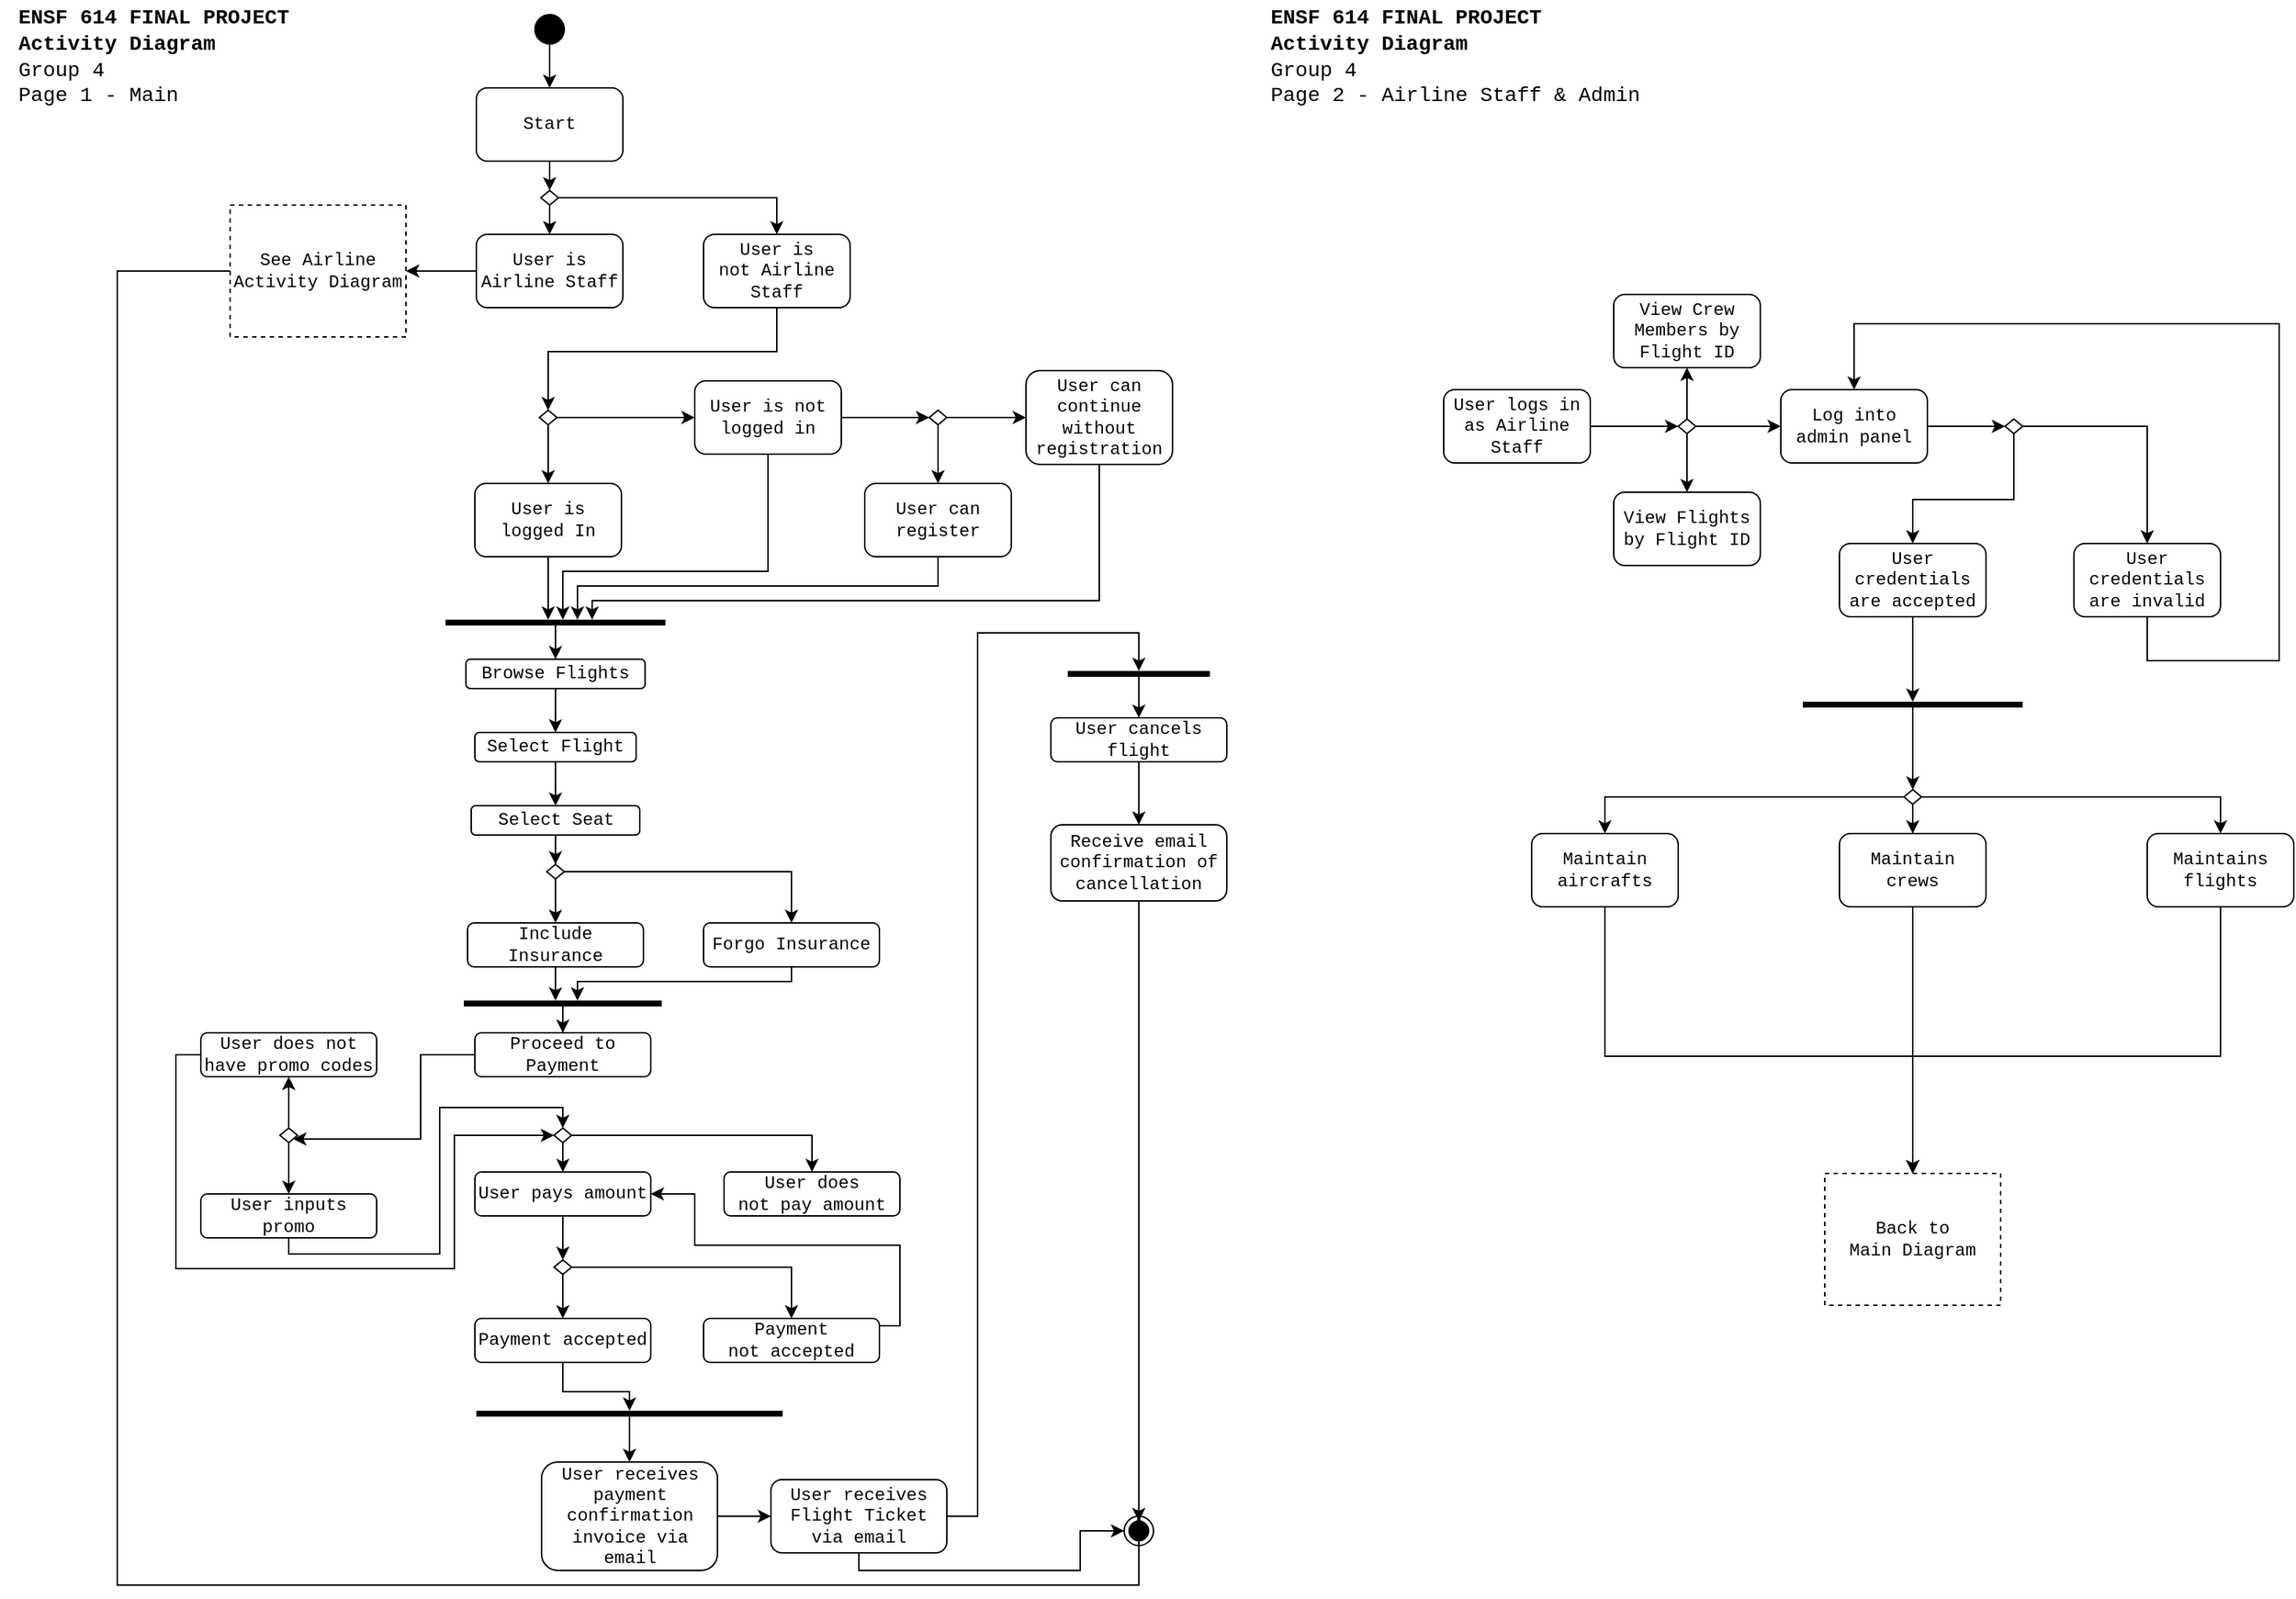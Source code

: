 <mxfile version="22.1.2" type="device">
  <diagram name="Page-1" id="B4cEmq4au4Zasy2xhs34">
    <mxGraphModel dx="1735" dy="1113" grid="1" gridSize="10" guides="1" tooltips="1" connect="1" arrows="1" fold="1" page="1" pageScale="1" pageWidth="850" pageHeight="1100" math="0" shadow="0">
      <root>
        <mxCell id="0" />
        <mxCell id="1" parent="0" />
        <mxCell id="jo4KMsgZRtrzkucDTXGd-23" style="edgeStyle=orthogonalEdgeStyle;rounded=0;orthogonalLoop=1;jettySize=auto;html=1;exitX=0.5;exitY=1;exitDx=0;exitDy=0;fontFamily=Courier New;" edge="1" parent="1" source="jo4KMsgZRtrzkucDTXGd-2" target="jo4KMsgZRtrzkucDTXGd-3">
          <mxGeometry relative="1" as="geometry" />
        </mxCell>
        <mxCell id="jo4KMsgZRtrzkucDTXGd-2" value="" style="ellipse;whiteSpace=wrap;html=1;aspect=fixed;fillColor=#000000;fontFamily=Courier New;" vertex="1" parent="1">
          <mxGeometry x="365" y="10" width="20" height="20" as="geometry" />
        </mxCell>
        <mxCell id="jo4KMsgZRtrzkucDTXGd-24" style="edgeStyle=orthogonalEdgeStyle;rounded=0;orthogonalLoop=1;jettySize=auto;html=1;entryX=0.5;entryY=0;entryDx=0;entryDy=0;fontFamily=Courier New;" edge="1" parent="1" source="jo4KMsgZRtrzkucDTXGd-3" target="jo4KMsgZRtrzkucDTXGd-21">
          <mxGeometry relative="1" as="geometry" />
        </mxCell>
        <mxCell id="jo4KMsgZRtrzkucDTXGd-3" value="Start" style="rounded=1;whiteSpace=wrap;html=1;fontFamily=Courier New;" vertex="1" parent="1">
          <mxGeometry x="325" y="60" width="100" height="50" as="geometry" />
        </mxCell>
        <mxCell id="jo4KMsgZRtrzkucDTXGd-30" style="edgeStyle=orthogonalEdgeStyle;rounded=0;orthogonalLoop=1;jettySize=auto;html=1;exitX=0.5;exitY=1;exitDx=0;exitDy=0;fontFamily=Courier New;" edge="1" parent="1" source="jo4KMsgZRtrzkucDTXGd-4" target="jo4KMsgZRtrzkucDTXGd-11">
          <mxGeometry relative="1" as="geometry" />
        </mxCell>
        <mxCell id="jo4KMsgZRtrzkucDTXGd-31" style="edgeStyle=orthogonalEdgeStyle;rounded=0;orthogonalLoop=1;jettySize=auto;html=1;exitX=1;exitY=0.5;exitDx=0;exitDy=0;fontFamily=Courier New;" edge="1" parent="1" source="jo4KMsgZRtrzkucDTXGd-4">
          <mxGeometry relative="1" as="geometry">
            <mxPoint x="474.0" y="285.0" as="targetPoint" />
          </mxGeometry>
        </mxCell>
        <mxCell id="jo4KMsgZRtrzkucDTXGd-4" value="" style="rhombus;whiteSpace=wrap;html=1;fontFamily=Courier New;" vertex="1" parent="1">
          <mxGeometry x="368" y="280" width="12" height="10" as="geometry" />
        </mxCell>
        <mxCell id="jo4KMsgZRtrzkucDTXGd-9" value="" style="group;fontFamily=Courier New;" vertex="1" connectable="0" parent="1">
          <mxGeometry x="767" y="1035" width="20" height="20" as="geometry" />
        </mxCell>
        <mxCell id="jo4KMsgZRtrzkucDTXGd-7" value="" style="ellipse;whiteSpace=wrap;html=1;aspect=fixed;fillColor=none;fontFamily=Courier New;" vertex="1" parent="jo4KMsgZRtrzkucDTXGd-9">
          <mxGeometry width="20" height="20" as="geometry" />
        </mxCell>
        <mxCell id="jo4KMsgZRtrzkucDTXGd-6" value="" style="ellipse;whiteSpace=wrap;html=1;aspect=fixed;fillColor=#000000;fontFamily=Courier New;" vertex="1" parent="jo4KMsgZRtrzkucDTXGd-9">
          <mxGeometry x="3.333" y="3.337" width="13.333" height="13.333" as="geometry" />
        </mxCell>
        <mxCell id="jo4KMsgZRtrzkucDTXGd-33" style="edgeStyle=orthogonalEdgeStyle;rounded=0;orthogonalLoop=1;jettySize=auto;html=1;fontFamily=Courier New;" edge="1" parent="1" source="jo4KMsgZRtrzkucDTXGd-10" target="jo4KMsgZRtrzkucDTXGd-17">
          <mxGeometry relative="1" as="geometry">
            <mxPoint x="444" y="400" as="targetPoint" />
            <Array as="points">
              <mxPoint x="524" y="390" />
              <mxPoint x="384" y="390" />
            </Array>
          </mxGeometry>
        </mxCell>
        <mxCell id="jo4KMsgZRtrzkucDTXGd-34" style="edgeStyle=orthogonalEdgeStyle;rounded=0;orthogonalLoop=1;jettySize=auto;html=1;entryX=0;entryY=0.5;entryDx=0;entryDy=0;fontFamily=Courier New;" edge="1" parent="1" source="jo4KMsgZRtrzkucDTXGd-10" target="jo4KMsgZRtrzkucDTXGd-13">
          <mxGeometry relative="1" as="geometry" />
        </mxCell>
        <mxCell id="jo4KMsgZRtrzkucDTXGd-10" value="User is not &lt;br&gt;logged in" style="rounded=1;whiteSpace=wrap;html=1;fontFamily=Courier New;" vertex="1" parent="1">
          <mxGeometry x="474" y="260" width="100" height="50" as="geometry" />
        </mxCell>
        <mxCell id="jo4KMsgZRtrzkucDTXGd-32" style="edgeStyle=orthogonalEdgeStyle;rounded=0;orthogonalLoop=1;jettySize=auto;html=1;fontFamily=Courier New;" edge="1" parent="1" source="jo4KMsgZRtrzkucDTXGd-11" target="jo4KMsgZRtrzkucDTXGd-17">
          <mxGeometry relative="1" as="geometry">
            <Array as="points">
              <mxPoint x="374" y="410" />
              <mxPoint x="374" y="410" />
            </Array>
          </mxGeometry>
        </mxCell>
        <mxCell id="jo4KMsgZRtrzkucDTXGd-11" value="User is &lt;br&gt;logged In" style="rounded=1;whiteSpace=wrap;html=1;fontFamily=Courier New;" vertex="1" parent="1">
          <mxGeometry x="324" y="330" width="100" height="50" as="geometry" />
        </mxCell>
        <mxCell id="jo4KMsgZRtrzkucDTXGd-37" style="edgeStyle=orthogonalEdgeStyle;rounded=0;orthogonalLoop=1;jettySize=auto;html=1;fontFamily=Courier New;" edge="1" parent="1" source="jo4KMsgZRtrzkucDTXGd-12" target="jo4KMsgZRtrzkucDTXGd-17">
          <mxGeometry relative="1" as="geometry">
            <mxPoint x="494" y="420.0" as="targetPoint" />
            <Array as="points">
              <mxPoint x="640" y="400" />
              <mxPoint x="394" y="400" />
            </Array>
          </mxGeometry>
        </mxCell>
        <mxCell id="jo4KMsgZRtrzkucDTXGd-12" value="User can &lt;br&gt;register" style="rounded=1;whiteSpace=wrap;html=1;fontFamily=Courier New;" vertex="1" parent="1">
          <mxGeometry x="590" y="330" width="100" height="50" as="geometry" />
        </mxCell>
        <mxCell id="jo4KMsgZRtrzkucDTXGd-35" style="edgeStyle=orthogonalEdgeStyle;rounded=0;orthogonalLoop=1;jettySize=auto;html=1;entryX=0;entryY=0.5;entryDx=0;entryDy=0;fontFamily=Courier New;" edge="1" parent="1" source="jo4KMsgZRtrzkucDTXGd-13" target="jo4KMsgZRtrzkucDTXGd-18">
          <mxGeometry relative="1" as="geometry" />
        </mxCell>
        <mxCell id="jo4KMsgZRtrzkucDTXGd-36" style="edgeStyle=orthogonalEdgeStyle;rounded=0;orthogonalLoop=1;jettySize=auto;html=1;exitX=0.5;exitY=1;exitDx=0;exitDy=0;entryX=0.5;entryY=0;entryDx=0;entryDy=0;fontFamily=Courier New;" edge="1" parent="1" source="jo4KMsgZRtrzkucDTXGd-13" target="jo4KMsgZRtrzkucDTXGd-12">
          <mxGeometry relative="1" as="geometry" />
        </mxCell>
        <mxCell id="jo4KMsgZRtrzkucDTXGd-13" value="" style="rhombus;whiteSpace=wrap;html=1;fontFamily=Courier New;" vertex="1" parent="1">
          <mxGeometry x="634" y="280" width="12" height="10" as="geometry" />
        </mxCell>
        <mxCell id="jo4KMsgZRtrzkucDTXGd-41" style="edgeStyle=orthogonalEdgeStyle;rounded=0;orthogonalLoop=1;jettySize=auto;html=1;entryX=0.5;entryY=0;entryDx=0;entryDy=0;fontFamily=Courier New;" edge="1" parent="1" source="jo4KMsgZRtrzkucDTXGd-17" target="jo4KMsgZRtrzkucDTXGd-42">
          <mxGeometry relative="1" as="geometry">
            <mxPoint x="374" y="470" as="targetPoint" />
          </mxGeometry>
        </mxCell>
        <mxCell id="jo4KMsgZRtrzkucDTXGd-17" value="" style="line;strokeWidth=4;html=1;perimeter=backbonePerimeter;points=[];outlineConnect=0;fontFamily=Courier New;" vertex="1" parent="1">
          <mxGeometry x="304" y="420" width="150" height="10" as="geometry" />
        </mxCell>
        <mxCell id="jo4KMsgZRtrzkucDTXGd-38" style="edgeStyle=orthogonalEdgeStyle;rounded=0;orthogonalLoop=1;jettySize=auto;html=1;fontFamily=Courier New;" edge="1" parent="1" source="jo4KMsgZRtrzkucDTXGd-18" target="jo4KMsgZRtrzkucDTXGd-17">
          <mxGeometry relative="1" as="geometry">
            <mxPoint x="474" y="430.0" as="targetPoint" />
            <Array as="points">
              <mxPoint x="750" y="410" />
              <mxPoint x="404" y="410" />
            </Array>
          </mxGeometry>
        </mxCell>
        <mxCell id="jo4KMsgZRtrzkucDTXGd-18" value="User can &lt;br&gt;continue without registration" style="rounded=1;whiteSpace=wrap;html=1;fontFamily=Courier New;" vertex="1" parent="1">
          <mxGeometry x="700" y="253" width="100" height="64" as="geometry" />
        </mxCell>
        <mxCell id="jo4KMsgZRtrzkucDTXGd-90" style="edgeStyle=orthogonalEdgeStyle;rounded=0;orthogonalLoop=1;jettySize=auto;html=1;entryX=1;entryY=0.5;entryDx=0;entryDy=0;fontFamily=Courier New;" edge="1" parent="1" source="jo4KMsgZRtrzkucDTXGd-19" target="jo4KMsgZRtrzkucDTXGd-39">
          <mxGeometry relative="1" as="geometry">
            <mxPoint x="277" y="185" as="targetPoint" />
          </mxGeometry>
        </mxCell>
        <mxCell id="jo4KMsgZRtrzkucDTXGd-19" value="User is &lt;br&gt;Airline Staff" style="rounded=1;whiteSpace=wrap;html=1;fontFamily=Courier New;" vertex="1" parent="1">
          <mxGeometry x="325" y="160" width="100" height="50" as="geometry" />
        </mxCell>
        <mxCell id="jo4KMsgZRtrzkucDTXGd-29" style="edgeStyle=orthogonalEdgeStyle;rounded=0;orthogonalLoop=1;jettySize=auto;html=1;entryX=0.5;entryY=0;entryDx=0;entryDy=0;fontFamily=Courier New;" edge="1" parent="1" source="jo4KMsgZRtrzkucDTXGd-20" target="jo4KMsgZRtrzkucDTXGd-4">
          <mxGeometry relative="1" as="geometry">
            <mxPoint x="354" y="400" as="targetPoint" />
            <Array as="points">
              <mxPoint x="530" y="240" />
              <mxPoint x="374" y="240" />
            </Array>
          </mxGeometry>
        </mxCell>
        <mxCell id="jo4KMsgZRtrzkucDTXGd-20" value="User is &lt;br&gt;not Airline Staff" style="rounded=1;whiteSpace=wrap;html=1;fontFamily=Courier New;" vertex="1" parent="1">
          <mxGeometry x="480" y="160" width="100" height="50" as="geometry" />
        </mxCell>
        <mxCell id="jo4KMsgZRtrzkucDTXGd-25" style="edgeStyle=orthogonalEdgeStyle;rounded=0;orthogonalLoop=1;jettySize=auto;html=1;exitX=0.5;exitY=1;exitDx=0;exitDy=0;entryX=0.5;entryY=0;entryDx=0;entryDy=0;fontFamily=Courier New;" edge="1" parent="1" source="jo4KMsgZRtrzkucDTXGd-21" target="jo4KMsgZRtrzkucDTXGd-19">
          <mxGeometry relative="1" as="geometry" />
        </mxCell>
        <mxCell id="jo4KMsgZRtrzkucDTXGd-26" style="edgeStyle=orthogonalEdgeStyle;rounded=0;orthogonalLoop=1;jettySize=auto;html=1;exitX=1;exitY=0.5;exitDx=0;exitDy=0;entryX=0.5;entryY=0;entryDx=0;entryDy=0;fontFamily=Courier New;" edge="1" parent="1" source="jo4KMsgZRtrzkucDTXGd-21" target="jo4KMsgZRtrzkucDTXGd-20">
          <mxGeometry relative="1" as="geometry" />
        </mxCell>
        <mxCell id="jo4KMsgZRtrzkucDTXGd-21" value="" style="rhombus;whiteSpace=wrap;html=1;fontFamily=Courier New;" vertex="1" parent="1">
          <mxGeometry x="369" y="130" width="12" height="10" as="geometry" />
        </mxCell>
        <mxCell id="jo4KMsgZRtrzkucDTXGd-150" style="edgeStyle=orthogonalEdgeStyle;rounded=0;orthogonalLoop=1;jettySize=auto;html=1;entryX=0.5;entryY=0;entryDx=0;entryDy=0;fontFamily=Courier New;" edge="1" parent="1" source="jo4KMsgZRtrzkucDTXGd-39" target="jo4KMsgZRtrzkucDTXGd-7">
          <mxGeometry relative="1" as="geometry">
            <mxPoint x="90" y="1172" as="targetPoint" />
            <Array as="points">
              <mxPoint x="80" y="185" />
              <mxPoint x="80" y="1082" />
              <mxPoint x="777" y="1082" />
            </Array>
          </mxGeometry>
        </mxCell>
        <mxCell id="jo4KMsgZRtrzkucDTXGd-39" value="See Airline Activity Diagram" style="rounded=0;whiteSpace=wrap;html=1;dashed=1;fontFamily=Courier New;" vertex="1" parent="1">
          <mxGeometry x="157" y="140" width="120" height="90" as="geometry" />
        </mxCell>
        <mxCell id="jo4KMsgZRtrzkucDTXGd-48" style="edgeStyle=orthogonalEdgeStyle;rounded=0;orthogonalLoop=1;jettySize=auto;html=1;exitX=0.5;exitY=1;exitDx=0;exitDy=0;fontFamily=Courier New;" edge="1" parent="1" source="jo4KMsgZRtrzkucDTXGd-42" target="jo4KMsgZRtrzkucDTXGd-43">
          <mxGeometry relative="1" as="geometry" />
        </mxCell>
        <mxCell id="jo4KMsgZRtrzkucDTXGd-42" value="Browse Flights" style="rounded=1;whiteSpace=wrap;html=1;fontFamily=Courier New;" vertex="1" parent="1">
          <mxGeometry x="317.88" y="450" width="122.25" height="20" as="geometry" />
        </mxCell>
        <mxCell id="jo4KMsgZRtrzkucDTXGd-49" style="edgeStyle=orthogonalEdgeStyle;rounded=0;orthogonalLoop=1;jettySize=auto;html=1;entryX=0.5;entryY=0;entryDx=0;entryDy=0;fontFamily=Courier New;" edge="1" parent="1" source="jo4KMsgZRtrzkucDTXGd-43" target="jo4KMsgZRtrzkucDTXGd-44">
          <mxGeometry relative="1" as="geometry" />
        </mxCell>
        <mxCell id="jo4KMsgZRtrzkucDTXGd-43" value="Select Flight" style="rounded=1;whiteSpace=wrap;html=1;fontFamily=Courier New;" vertex="1" parent="1">
          <mxGeometry x="324" y="500" width="110" height="20" as="geometry" />
        </mxCell>
        <mxCell id="jo4KMsgZRtrzkucDTXGd-50" style="edgeStyle=orthogonalEdgeStyle;rounded=0;orthogonalLoop=1;jettySize=auto;html=1;entryX=0.5;entryY=0;entryDx=0;entryDy=0;fontFamily=Courier New;" edge="1" parent="1" source="jo4KMsgZRtrzkucDTXGd-44" target="jo4KMsgZRtrzkucDTXGd-47">
          <mxGeometry relative="1" as="geometry" />
        </mxCell>
        <mxCell id="jo4KMsgZRtrzkucDTXGd-44" value="Select Seat" style="rounded=1;whiteSpace=wrap;html=1;fontFamily=Courier New;" vertex="1" parent="1">
          <mxGeometry x="321.5" y="550" width="115" height="20" as="geometry" />
        </mxCell>
        <mxCell id="jo4KMsgZRtrzkucDTXGd-75" style="edgeStyle=orthogonalEdgeStyle;rounded=0;orthogonalLoop=1;jettySize=auto;html=1;fontFamily=Courier New;" edge="1" parent="1" source="jo4KMsgZRtrzkucDTXGd-45" target="jo4KMsgZRtrzkucDTXGd-55">
          <mxGeometry relative="1" as="geometry">
            <Array as="points">
              <mxPoint x="374" y="680" />
              <mxPoint x="374" y="680" />
            </Array>
          </mxGeometry>
        </mxCell>
        <mxCell id="jo4KMsgZRtrzkucDTXGd-45" value="Include Insurance" style="rounded=1;whiteSpace=wrap;html=1;fontFamily=Courier New;" vertex="1" parent="1">
          <mxGeometry x="319" y="630" width="120" height="30" as="geometry" />
        </mxCell>
        <mxCell id="jo4KMsgZRtrzkucDTXGd-76" style="edgeStyle=orthogonalEdgeStyle;rounded=0;orthogonalLoop=1;jettySize=auto;html=1;fontFamily=Courier New;" edge="1" parent="1" source="jo4KMsgZRtrzkucDTXGd-46" target="jo4KMsgZRtrzkucDTXGd-55">
          <mxGeometry relative="1" as="geometry">
            <Array as="points">
              <mxPoint x="540" y="670" />
              <mxPoint x="394" y="670" />
            </Array>
          </mxGeometry>
        </mxCell>
        <mxCell id="jo4KMsgZRtrzkucDTXGd-46" value="Forgo Insurance" style="rounded=1;whiteSpace=wrap;html=1;fontFamily=Courier New;" vertex="1" parent="1">
          <mxGeometry x="480" y="630" width="120" height="30" as="geometry" />
        </mxCell>
        <mxCell id="jo4KMsgZRtrzkucDTXGd-51" style="edgeStyle=orthogonalEdgeStyle;rounded=0;orthogonalLoop=1;jettySize=auto;html=1;entryX=0.5;entryY=0;entryDx=0;entryDy=0;fontFamily=Courier New;" edge="1" parent="1" source="jo4KMsgZRtrzkucDTXGd-47" target="jo4KMsgZRtrzkucDTXGd-45">
          <mxGeometry relative="1" as="geometry" />
        </mxCell>
        <mxCell id="jo4KMsgZRtrzkucDTXGd-52" style="edgeStyle=orthogonalEdgeStyle;rounded=0;orthogonalLoop=1;jettySize=auto;html=1;entryX=0.5;entryY=0;entryDx=0;entryDy=0;fontFamily=Courier New;" edge="1" parent="1" source="jo4KMsgZRtrzkucDTXGd-47" target="jo4KMsgZRtrzkucDTXGd-46">
          <mxGeometry relative="1" as="geometry" />
        </mxCell>
        <mxCell id="jo4KMsgZRtrzkucDTXGd-47" value="" style="rhombus;whiteSpace=wrap;html=1;fontFamily=Courier New;" vertex="1" parent="1">
          <mxGeometry x="373" y="590" width="12" height="10" as="geometry" />
        </mxCell>
        <mxCell id="jo4KMsgZRtrzkucDTXGd-78" style="edgeStyle=orthogonalEdgeStyle;rounded=0;orthogonalLoop=1;jettySize=auto;html=1;entryX=0.5;entryY=0;entryDx=0;entryDy=0;fontFamily=Courier New;" edge="1" parent="1" source="jo4KMsgZRtrzkucDTXGd-55" target="jo4KMsgZRtrzkucDTXGd-59">
          <mxGeometry relative="1" as="geometry" />
        </mxCell>
        <mxCell id="jo4KMsgZRtrzkucDTXGd-55" value="" style="line;strokeWidth=4;html=1;perimeter=backbonePerimeter;points=[];outlineConnect=0;fontFamily=Courier New;" vertex="1" parent="1">
          <mxGeometry x="316.5" y="680" width="135" height="10" as="geometry" />
        </mxCell>
        <mxCell id="jo4KMsgZRtrzkucDTXGd-120" style="edgeStyle=orthogonalEdgeStyle;rounded=0;orthogonalLoop=1;jettySize=auto;html=1;entryX=1;entryY=1;entryDx=0;entryDy=0;fontFamily=Courier New;" edge="1" parent="1" source="jo4KMsgZRtrzkucDTXGd-59" target="jo4KMsgZRtrzkucDTXGd-115">
          <mxGeometry relative="1" as="geometry">
            <Array as="points">
              <mxPoint x="287" y="720" />
              <mxPoint x="287" y="778" />
            </Array>
          </mxGeometry>
        </mxCell>
        <mxCell id="jo4KMsgZRtrzkucDTXGd-59" value="Proceed to Payment" style="rounded=1;whiteSpace=wrap;html=1;fontFamily=Courier New;" vertex="1" parent="1">
          <mxGeometry x="324" y="705" width="120" height="30" as="geometry" />
        </mxCell>
        <mxCell id="jo4KMsgZRtrzkucDTXGd-68" style="edgeStyle=orthogonalEdgeStyle;rounded=0;orthogonalLoop=1;jettySize=auto;html=1;entryX=0.5;entryY=0;entryDx=0;entryDy=0;fontFamily=Courier New;" edge="1" parent="1" source="jo4KMsgZRtrzkucDTXGd-61" target="jo4KMsgZRtrzkucDTXGd-67">
          <mxGeometry relative="1" as="geometry" />
        </mxCell>
        <mxCell id="jo4KMsgZRtrzkucDTXGd-61" value="User pays amount" style="rounded=1;whiteSpace=wrap;html=1;fontFamily=Courier New;" vertex="1" parent="1">
          <mxGeometry x="324" y="800" width="120" height="30" as="geometry" />
        </mxCell>
        <mxCell id="jo4KMsgZRtrzkucDTXGd-65" style="edgeStyle=orthogonalEdgeStyle;rounded=0;orthogonalLoop=1;jettySize=auto;html=1;exitX=0.5;exitY=1;exitDx=0;exitDy=0;fontFamily=Courier New;" edge="1" parent="1" source="jo4KMsgZRtrzkucDTXGd-62" target="jo4KMsgZRtrzkucDTXGd-61">
          <mxGeometry relative="1" as="geometry" />
        </mxCell>
        <mxCell id="jo4KMsgZRtrzkucDTXGd-154" style="edgeStyle=orthogonalEdgeStyle;rounded=0;orthogonalLoop=1;jettySize=auto;html=1;entryX=0.5;entryY=0;entryDx=0;entryDy=0;" edge="1" parent="1" source="jo4KMsgZRtrzkucDTXGd-62" target="jo4KMsgZRtrzkucDTXGd-63">
          <mxGeometry relative="1" as="geometry" />
        </mxCell>
        <mxCell id="jo4KMsgZRtrzkucDTXGd-62" value="" style="rhombus;whiteSpace=wrap;html=1;fontFamily=Courier New;" vertex="1" parent="1">
          <mxGeometry x="378" y="770" width="12" height="10" as="geometry" />
        </mxCell>
        <mxCell id="jo4KMsgZRtrzkucDTXGd-63" value="User does &lt;br&gt;not pay amount" style="rounded=1;whiteSpace=wrap;html=1;fontFamily=Courier New;" vertex="1" parent="1">
          <mxGeometry x="494" y="800" width="120" height="30" as="geometry" />
        </mxCell>
        <mxCell id="jo4KMsgZRtrzkucDTXGd-72" style="edgeStyle=orthogonalEdgeStyle;rounded=0;orthogonalLoop=1;jettySize=auto;html=1;entryX=0.5;entryY=0;entryDx=0;entryDy=0;fontFamily=Courier New;" edge="1" parent="1" source="jo4KMsgZRtrzkucDTXGd-67" target="jo4KMsgZRtrzkucDTXGd-70">
          <mxGeometry relative="1" as="geometry" />
        </mxCell>
        <mxCell id="jo4KMsgZRtrzkucDTXGd-80" style="edgeStyle=orthogonalEdgeStyle;rounded=0;orthogonalLoop=1;jettySize=auto;html=1;fontFamily=Courier New;" edge="1" parent="1" source="jo4KMsgZRtrzkucDTXGd-67" target="jo4KMsgZRtrzkucDTXGd-69">
          <mxGeometry relative="1" as="geometry" />
        </mxCell>
        <mxCell id="jo4KMsgZRtrzkucDTXGd-67" value="" style="rhombus;whiteSpace=wrap;html=1;fontFamily=Courier New;" vertex="1" parent="1">
          <mxGeometry x="378" y="860" width="12" height="10" as="geometry" />
        </mxCell>
        <mxCell id="jo4KMsgZRtrzkucDTXGd-81" style="edgeStyle=orthogonalEdgeStyle;rounded=0;orthogonalLoop=1;jettySize=auto;html=1;fontFamily=Courier New;" edge="1" parent="1" source="jo4KMsgZRtrzkucDTXGd-69" target="jo4KMsgZRtrzkucDTXGd-79">
          <mxGeometry relative="1" as="geometry" />
        </mxCell>
        <mxCell id="jo4KMsgZRtrzkucDTXGd-69" value="Payment accepted" style="rounded=1;whiteSpace=wrap;html=1;fontFamily=Courier New;" vertex="1" parent="1">
          <mxGeometry x="324" y="900" width="120" height="30" as="geometry" />
        </mxCell>
        <mxCell id="jo4KMsgZRtrzkucDTXGd-73" style="edgeStyle=orthogonalEdgeStyle;rounded=0;orthogonalLoop=1;jettySize=auto;html=1;entryX=1;entryY=0.5;entryDx=0;entryDy=0;exitX=1;exitY=0.5;exitDx=0;exitDy=0;fontFamily=Courier New;" edge="1" parent="1" source="jo4KMsgZRtrzkucDTXGd-70" target="jo4KMsgZRtrzkucDTXGd-61">
          <mxGeometry relative="1" as="geometry">
            <Array as="points">
              <mxPoint x="600" y="905" />
              <mxPoint x="614" y="905" />
              <mxPoint x="614" y="850" />
              <mxPoint x="474" y="850" />
              <mxPoint x="474" y="815" />
            </Array>
          </mxGeometry>
        </mxCell>
        <mxCell id="jo4KMsgZRtrzkucDTXGd-70" value="Payment &lt;br&gt;not accepted" style="rounded=1;whiteSpace=wrap;html=1;fontFamily=Courier New;" vertex="1" parent="1">
          <mxGeometry x="480" y="900" width="120" height="30" as="geometry" />
        </mxCell>
        <mxCell id="jo4KMsgZRtrzkucDTXGd-152" style="edgeStyle=orthogonalEdgeStyle;rounded=0;orthogonalLoop=1;jettySize=auto;html=1;entryX=0.5;entryY=0;entryDx=0;entryDy=0;" edge="1" parent="1" source="jo4KMsgZRtrzkucDTXGd-79" target="jo4KMsgZRtrzkucDTXGd-84">
          <mxGeometry relative="1" as="geometry" />
        </mxCell>
        <mxCell id="jo4KMsgZRtrzkucDTXGd-79" value="" style="line;strokeWidth=4;html=1;perimeter=backbonePerimeter;points=[];outlineConnect=0;fontFamily=Courier New;" vertex="1" parent="1">
          <mxGeometry x="325" y="960" width="209" height="10" as="geometry" />
        </mxCell>
        <mxCell id="jo4KMsgZRtrzkucDTXGd-86" style="edgeStyle=orthogonalEdgeStyle;rounded=0;orthogonalLoop=1;jettySize=auto;html=1;exitX=1;exitY=0.5;exitDx=0;exitDy=0;entryX=0;entryY=0.5;entryDx=0;entryDy=0;fontFamily=Courier New;" edge="1" parent="1" source="jo4KMsgZRtrzkucDTXGd-84" target="jo4KMsgZRtrzkucDTXGd-85">
          <mxGeometry relative="1" as="geometry" />
        </mxCell>
        <mxCell id="jo4KMsgZRtrzkucDTXGd-84" value="User receives payment confirmation invoice via email" style="rounded=1;whiteSpace=wrap;html=1;fontFamily=Courier New;" vertex="1" parent="1">
          <mxGeometry x="369.5" y="998" width="120" height="74" as="geometry" />
        </mxCell>
        <mxCell id="jo4KMsgZRtrzkucDTXGd-110" style="edgeStyle=orthogonalEdgeStyle;rounded=0;orthogonalLoop=1;jettySize=auto;html=1;fontFamily=Courier New;" edge="1" parent="1" source="jo4KMsgZRtrzkucDTXGd-85" target="jo4KMsgZRtrzkucDTXGd-112">
          <mxGeometry relative="1" as="geometry">
            <mxPoint x="767" y="465" as="targetPoint" />
            <Array as="points">
              <mxPoint x="667" y="1035" />
              <mxPoint x="667" y="432" />
              <mxPoint x="777" y="432" />
            </Array>
          </mxGeometry>
        </mxCell>
        <mxCell id="jo4KMsgZRtrzkucDTXGd-111" style="edgeStyle=orthogonalEdgeStyle;rounded=0;orthogonalLoop=1;jettySize=auto;html=1;entryX=0;entryY=0.5;entryDx=0;entryDy=0;fontFamily=Courier New;" edge="1" parent="1" source="jo4KMsgZRtrzkucDTXGd-85" target="jo4KMsgZRtrzkucDTXGd-7">
          <mxGeometry relative="1" as="geometry">
            <Array as="points">
              <mxPoint x="586" y="1072" />
              <mxPoint x="737" y="1072" />
              <mxPoint x="737" y="1045" />
            </Array>
          </mxGeometry>
        </mxCell>
        <mxCell id="jo4KMsgZRtrzkucDTXGd-85" value="User receives Flight Ticket via email" style="rounded=1;whiteSpace=wrap;html=1;fontFamily=Courier New;" vertex="1" parent="1">
          <mxGeometry x="526" y="1010" width="120" height="50" as="geometry" />
        </mxCell>
        <mxCell id="jo4KMsgZRtrzkucDTXGd-89" value="User logs in &lt;br&gt;as Airline Staff" style="rounded=1;whiteSpace=wrap;html=1;fontFamily=Courier New;" vertex="1" parent="1">
          <mxGeometry x="985" y="266" width="100" height="50" as="geometry" />
        </mxCell>
        <mxCell id="jo4KMsgZRtrzkucDTXGd-93" value="" style="edgeStyle=orthogonalEdgeStyle;rounded=0;orthogonalLoop=1;jettySize=auto;html=1;fontFamily=Courier New;" edge="1" parent="1" source="jo4KMsgZRtrzkucDTXGd-89" target="jo4KMsgZRtrzkucDTXGd-92">
          <mxGeometry relative="1" as="geometry">
            <mxPoint x="1165" y="291" as="targetPoint" />
            <mxPoint x="1085" y="291" as="sourcePoint" />
          </mxGeometry>
        </mxCell>
        <mxCell id="jo4KMsgZRtrzkucDTXGd-94" style="edgeStyle=orthogonalEdgeStyle;rounded=0;orthogonalLoop=1;jettySize=auto;html=1;entryX=0.5;entryY=0;entryDx=0;entryDy=0;fontFamily=Courier New;" edge="1" parent="1" source="jo4KMsgZRtrzkucDTXGd-92" target="jo4KMsgZRtrzkucDTXGd-97">
          <mxGeometry relative="1" as="geometry">
            <mxPoint x="1171.0" y="341" as="targetPoint" />
          </mxGeometry>
        </mxCell>
        <mxCell id="jo4KMsgZRtrzkucDTXGd-98" style="edgeStyle=orthogonalEdgeStyle;rounded=0;orthogonalLoop=1;jettySize=auto;html=1;entryX=0.5;entryY=1;entryDx=0;entryDy=0;fontFamily=Courier New;" edge="1" parent="1" source="jo4KMsgZRtrzkucDTXGd-92" target="jo4KMsgZRtrzkucDTXGd-96">
          <mxGeometry relative="1" as="geometry" />
        </mxCell>
        <mxCell id="jo4KMsgZRtrzkucDTXGd-99" style="edgeStyle=orthogonalEdgeStyle;rounded=0;orthogonalLoop=1;jettySize=auto;html=1;entryX=0;entryY=0.5;entryDx=0;entryDy=0;fontFamily=Courier New;" edge="1" parent="1" source="jo4KMsgZRtrzkucDTXGd-92" target="jo4KMsgZRtrzkucDTXGd-100">
          <mxGeometry relative="1" as="geometry">
            <mxPoint x="1215" y="291" as="targetPoint" />
          </mxGeometry>
        </mxCell>
        <mxCell id="jo4KMsgZRtrzkucDTXGd-92" value="" style="rhombus;whiteSpace=wrap;html=1;fontFamily=Courier New;" vertex="1" parent="1">
          <mxGeometry x="1145" y="286" width="12" height="10" as="geometry" />
        </mxCell>
        <mxCell id="jo4KMsgZRtrzkucDTXGd-96" value="View Crew Members by Flight ID" style="rounded=1;whiteSpace=wrap;html=1;fontFamily=Courier New;" vertex="1" parent="1">
          <mxGeometry x="1101" y="201" width="100" height="50" as="geometry" />
        </mxCell>
        <mxCell id="jo4KMsgZRtrzkucDTXGd-97" value="View Flights by Flight ID" style="rounded=1;whiteSpace=wrap;html=1;fontFamily=Courier New;" vertex="1" parent="1">
          <mxGeometry x="1101" y="336" width="100" height="50" as="geometry" />
        </mxCell>
        <mxCell id="jo4KMsgZRtrzkucDTXGd-101" style="edgeStyle=orthogonalEdgeStyle;rounded=0;orthogonalLoop=1;jettySize=auto;html=1;entryX=0;entryY=0.5;entryDx=0;entryDy=0;fontFamily=Courier New;" edge="1" parent="1" source="jo4KMsgZRtrzkucDTXGd-100" target="jo4KMsgZRtrzkucDTXGd-105">
          <mxGeometry relative="1" as="geometry">
            <mxPoint x="1365" y="401" as="targetPoint" />
          </mxGeometry>
        </mxCell>
        <mxCell id="jo4KMsgZRtrzkucDTXGd-100" value="Log into admin panel" style="rounded=1;whiteSpace=wrap;html=1;fontFamily=Courier New;" vertex="1" parent="1">
          <mxGeometry x="1215" y="266" width="100" height="50" as="geometry" />
        </mxCell>
        <mxCell id="jo4KMsgZRtrzkucDTXGd-102" value="" style="line;strokeWidth=4;html=1;perimeter=backbonePerimeter;points=[];outlineConnect=0;fontFamily=Courier New;" vertex="1" parent="1">
          <mxGeometry x="1230" y="476" width="150" height="10" as="geometry" />
        </mxCell>
        <mxCell id="jo4KMsgZRtrzkucDTXGd-125" style="edgeStyle=orthogonalEdgeStyle;rounded=0;orthogonalLoop=1;jettySize=auto;html=1;entryX=0.5;entryY=0;entryDx=0;entryDy=0;exitX=0.5;exitY=1;exitDx=0;exitDy=0;fontFamily=Courier New;" edge="1" parent="1" source="jo4KMsgZRtrzkucDTXGd-104" target="jo4KMsgZRtrzkucDTXGd-100">
          <mxGeometry relative="1" as="geometry">
            <mxPoint x="1565.0" y="271" as="targetPoint" />
            <Array as="points">
              <mxPoint x="1465" y="451" />
              <mxPoint x="1555" y="451" />
              <mxPoint x="1555" y="221" />
              <mxPoint x="1265" y="221" />
            </Array>
          </mxGeometry>
        </mxCell>
        <mxCell id="jo4KMsgZRtrzkucDTXGd-104" value="User credentials are invalid" style="rounded=1;whiteSpace=wrap;html=1;fontFamily=Courier New;" vertex="1" parent="1">
          <mxGeometry x="1415" y="371" width="100" height="50" as="geometry" />
        </mxCell>
        <mxCell id="jo4KMsgZRtrzkucDTXGd-123" style="edgeStyle=orthogonalEdgeStyle;rounded=0;orthogonalLoop=1;jettySize=auto;html=1;entryX=0.5;entryY=0;entryDx=0;entryDy=0;fontFamily=Courier New;" edge="1" parent="1" source="jo4KMsgZRtrzkucDTXGd-105" target="jo4KMsgZRtrzkucDTXGd-107">
          <mxGeometry relative="1" as="geometry">
            <Array as="points">
              <mxPoint x="1374" y="341" />
              <mxPoint x="1305" y="341" />
            </Array>
          </mxGeometry>
        </mxCell>
        <mxCell id="jo4KMsgZRtrzkucDTXGd-124" style="edgeStyle=orthogonalEdgeStyle;rounded=0;orthogonalLoop=1;jettySize=auto;html=1;exitX=1;exitY=0.5;exitDx=0;exitDy=0;entryX=0.5;entryY=0;entryDx=0;entryDy=0;fontFamily=Courier New;" edge="1" parent="1" source="jo4KMsgZRtrzkucDTXGd-105" target="jo4KMsgZRtrzkucDTXGd-104">
          <mxGeometry relative="1" as="geometry" />
        </mxCell>
        <mxCell id="jo4KMsgZRtrzkucDTXGd-105" value="" style="rhombus;whiteSpace=wrap;html=1;fontFamily=Courier New;" vertex="1" parent="1">
          <mxGeometry x="1368" y="286" width="12" height="10" as="geometry" />
        </mxCell>
        <mxCell id="jo4KMsgZRtrzkucDTXGd-126" style="edgeStyle=orthogonalEdgeStyle;rounded=0;orthogonalLoop=1;jettySize=auto;html=1;fontFamily=Courier New;" edge="1" parent="1" source="jo4KMsgZRtrzkucDTXGd-107" target="jo4KMsgZRtrzkucDTXGd-102">
          <mxGeometry relative="1" as="geometry" />
        </mxCell>
        <mxCell id="jo4KMsgZRtrzkucDTXGd-107" value="User credentials are accepted" style="rounded=1;whiteSpace=wrap;html=1;fontFamily=Courier New;" vertex="1" parent="1">
          <mxGeometry x="1255" y="371" width="100" height="50" as="geometry" />
        </mxCell>
        <mxCell id="jo4KMsgZRtrzkucDTXGd-143" style="edgeStyle=orthogonalEdgeStyle;rounded=0;orthogonalLoop=1;jettySize=auto;html=1;fontFamily=Courier New;" edge="1" parent="1" source="jo4KMsgZRtrzkucDTXGd-112" target="jo4KMsgZRtrzkucDTXGd-140">
          <mxGeometry relative="1" as="geometry" />
        </mxCell>
        <mxCell id="jo4KMsgZRtrzkucDTXGd-112" value="" style="line;strokeWidth=4;html=1;perimeter=backbonePerimeter;points=[];outlineConnect=0;fontFamily=Courier New;" vertex="1" parent="1">
          <mxGeometry x="728.5" y="455" width="97" height="10" as="geometry" />
        </mxCell>
        <mxCell id="jo4KMsgZRtrzkucDTXGd-119" style="edgeStyle=orthogonalEdgeStyle;rounded=0;orthogonalLoop=1;jettySize=auto;html=1;entryX=0.5;entryY=0;entryDx=0;entryDy=0;fontFamily=Courier New;exitX=0.5;exitY=1;exitDx=0;exitDy=0;" edge="1" parent="1" source="jo4KMsgZRtrzkucDTXGd-113" target="jo4KMsgZRtrzkucDTXGd-62">
          <mxGeometry relative="1" as="geometry">
            <Array as="points">
              <mxPoint x="197" y="856" />
              <mxPoint x="300" y="856" />
              <mxPoint x="300" y="756" />
              <mxPoint x="384" y="756" />
            </Array>
          </mxGeometry>
        </mxCell>
        <mxCell id="jo4KMsgZRtrzkucDTXGd-113" value="User inputs promo" style="rounded=1;whiteSpace=wrap;html=1;fontFamily=Courier New;" vertex="1" parent="1">
          <mxGeometry x="137" y="815" width="120" height="30" as="geometry" />
        </mxCell>
        <mxCell id="jo4KMsgZRtrzkucDTXGd-121" style="edgeStyle=orthogonalEdgeStyle;rounded=0;orthogonalLoop=1;jettySize=auto;html=1;entryX=0.5;entryY=1;entryDx=0;entryDy=0;fontFamily=Courier New;" edge="1" parent="1" source="jo4KMsgZRtrzkucDTXGd-115" target="jo4KMsgZRtrzkucDTXGd-116">
          <mxGeometry relative="1" as="geometry" />
        </mxCell>
        <mxCell id="jo4KMsgZRtrzkucDTXGd-122" style="edgeStyle=orthogonalEdgeStyle;rounded=0;orthogonalLoop=1;jettySize=auto;html=1;exitX=0.5;exitY=1;exitDx=0;exitDy=0;entryX=0.5;entryY=0;entryDx=0;entryDy=0;fontFamily=Courier New;" edge="1" parent="1" source="jo4KMsgZRtrzkucDTXGd-115" target="jo4KMsgZRtrzkucDTXGd-113">
          <mxGeometry relative="1" as="geometry" />
        </mxCell>
        <mxCell id="jo4KMsgZRtrzkucDTXGd-115" value="" style="rhombus;whiteSpace=wrap;html=1;fontFamily=Courier New;" vertex="1" parent="1">
          <mxGeometry x="191" y="770" width="12" height="10" as="geometry" />
        </mxCell>
        <mxCell id="jo4KMsgZRtrzkucDTXGd-153" style="edgeStyle=orthogonalEdgeStyle;rounded=0;orthogonalLoop=1;jettySize=auto;html=1;entryX=0;entryY=0.5;entryDx=0;entryDy=0;" edge="1" parent="1" source="jo4KMsgZRtrzkucDTXGd-116" target="jo4KMsgZRtrzkucDTXGd-62">
          <mxGeometry relative="1" as="geometry">
            <mxPoint x="340" y="866" as="targetPoint" />
            <Array as="points">
              <mxPoint x="120" y="720" />
              <mxPoint x="120" y="866" />
              <mxPoint x="310" y="866" />
              <mxPoint x="310" y="775" />
            </Array>
          </mxGeometry>
        </mxCell>
        <mxCell id="jo4KMsgZRtrzkucDTXGd-116" value="User does not have promo codes" style="rounded=1;whiteSpace=wrap;html=1;fontFamily=Courier New;" vertex="1" parent="1">
          <mxGeometry x="137" y="705" width="120" height="30" as="geometry" />
        </mxCell>
        <mxCell id="jo4KMsgZRtrzkucDTXGd-146" style="edgeStyle=orthogonalEdgeStyle;rounded=0;orthogonalLoop=1;jettySize=auto;html=1;entryX=0.5;entryY=0;entryDx=0;entryDy=0;fontFamily=Courier New;" edge="1" parent="1" source="jo4KMsgZRtrzkucDTXGd-128" target="jo4KMsgZRtrzkucDTXGd-149">
          <mxGeometry relative="1" as="geometry">
            <mxPoint x="1095" y="781" as="targetPoint" />
            <Array as="points">
              <mxPoint x="1095" y="721" />
              <mxPoint x="1305" y="721" />
            </Array>
          </mxGeometry>
        </mxCell>
        <mxCell id="jo4KMsgZRtrzkucDTXGd-128" value="Maintain&lt;br&gt;aircrafts" style="rounded=1;whiteSpace=wrap;html=1;fontFamily=Courier New;" vertex="1" parent="1">
          <mxGeometry x="1045" y="569" width="100" height="50" as="geometry" />
        </mxCell>
        <mxCell id="jo4KMsgZRtrzkucDTXGd-130" value="" style="edgeStyle=orthogonalEdgeStyle;rounded=0;orthogonalLoop=1;jettySize=auto;html=1;entryX=0.5;entryY=0;entryDx=0;entryDy=0;fontFamily=Courier New;" edge="1" parent="1" source="jo4KMsgZRtrzkucDTXGd-102" target="jo4KMsgZRtrzkucDTXGd-129">
          <mxGeometry relative="1" as="geometry">
            <mxPoint x="1305" y="541" as="targetPoint" />
            <mxPoint x="1305" y="482" as="sourcePoint" />
          </mxGeometry>
        </mxCell>
        <mxCell id="jo4KMsgZRtrzkucDTXGd-131" style="edgeStyle=orthogonalEdgeStyle;rounded=0;orthogonalLoop=1;jettySize=auto;html=1;entryX=0.5;entryY=0;entryDx=0;entryDy=0;fontFamily=Courier New;" edge="1" parent="1" source="jo4KMsgZRtrzkucDTXGd-129" target="jo4KMsgZRtrzkucDTXGd-128">
          <mxGeometry relative="1" as="geometry" />
        </mxCell>
        <mxCell id="jo4KMsgZRtrzkucDTXGd-132" style="edgeStyle=orthogonalEdgeStyle;rounded=0;orthogonalLoop=1;jettySize=auto;html=1;fontFamily=Courier New;" edge="1" parent="1" source="jo4KMsgZRtrzkucDTXGd-134">
          <mxGeometry relative="1" as="geometry">
            <mxPoint x="1305" y="591" as="targetPoint" />
          </mxGeometry>
        </mxCell>
        <mxCell id="jo4KMsgZRtrzkucDTXGd-129" value="" style="rhombus;whiteSpace=wrap;html=1;fontFamily=Courier New;" vertex="1" parent="1">
          <mxGeometry x="1299" y="539" width="12" height="10" as="geometry" />
        </mxCell>
        <mxCell id="jo4KMsgZRtrzkucDTXGd-135" value="" style="edgeStyle=orthogonalEdgeStyle;rounded=0;orthogonalLoop=1;jettySize=auto;html=1;fontFamily=Courier New;" edge="1" parent="1" source="jo4KMsgZRtrzkucDTXGd-129" target="jo4KMsgZRtrzkucDTXGd-134">
          <mxGeometry relative="1" as="geometry">
            <mxPoint x="1305" y="591" as="targetPoint" />
            <mxPoint x="1305" y="549" as="sourcePoint" />
          </mxGeometry>
        </mxCell>
        <mxCell id="jo4KMsgZRtrzkucDTXGd-147" style="edgeStyle=orthogonalEdgeStyle;rounded=0;orthogonalLoop=1;jettySize=auto;html=1;fontFamily=Courier New;" edge="1" parent="1" source="jo4KMsgZRtrzkucDTXGd-134">
          <mxGeometry relative="1" as="geometry">
            <mxPoint x="1305" y="801" as="targetPoint" />
          </mxGeometry>
        </mxCell>
        <mxCell id="jo4KMsgZRtrzkucDTXGd-134" value="Maintain &lt;br&gt;crews" style="rounded=1;whiteSpace=wrap;html=1;fontFamily=Courier New;" vertex="1" parent="1">
          <mxGeometry x="1255" y="569" width="100" height="50" as="geometry" />
        </mxCell>
        <mxCell id="jo4KMsgZRtrzkucDTXGd-137" value="" style="edgeStyle=orthogonalEdgeStyle;rounded=0;orthogonalLoop=1;jettySize=auto;html=1;fontFamily=Courier New;" edge="1" parent="1" source="jo4KMsgZRtrzkucDTXGd-129" target="jo4KMsgZRtrzkucDTXGd-136">
          <mxGeometry relative="1" as="geometry">
            <mxPoint x="1505" y="591" as="targetPoint" />
            <mxPoint x="1311" y="544" as="sourcePoint" />
          </mxGeometry>
        </mxCell>
        <mxCell id="jo4KMsgZRtrzkucDTXGd-148" style="edgeStyle=orthogonalEdgeStyle;rounded=0;orthogonalLoop=1;jettySize=auto;html=1;entryX=0.5;entryY=0;entryDx=0;entryDy=0;fontFamily=Courier New;" edge="1" parent="1" source="jo4KMsgZRtrzkucDTXGd-136" target="jo4KMsgZRtrzkucDTXGd-149">
          <mxGeometry relative="1" as="geometry">
            <mxPoint x="1515" y="771" as="targetPoint" />
            <Array as="points">
              <mxPoint x="1515" y="721" />
              <mxPoint x="1305" y="721" />
            </Array>
          </mxGeometry>
        </mxCell>
        <mxCell id="jo4KMsgZRtrzkucDTXGd-136" value="Maintains&lt;br style=&quot;border-color: var(--border-color);&quot;&gt;flights" style="rounded=1;whiteSpace=wrap;html=1;fontFamily=Courier New;" vertex="1" parent="1">
          <mxGeometry x="1465" y="569" width="100" height="50" as="geometry" />
        </mxCell>
        <mxCell id="jo4KMsgZRtrzkucDTXGd-141" style="edgeStyle=orthogonalEdgeStyle;rounded=0;orthogonalLoop=1;jettySize=auto;html=1;entryX=0.5;entryY=0;entryDx=0;entryDy=0;fontFamily=Courier New;" edge="1" parent="1" source="jo4KMsgZRtrzkucDTXGd-140" target="jo4KMsgZRtrzkucDTXGd-142">
          <mxGeometry relative="1" as="geometry">
            <mxPoint x="765.5" y="562.0" as="targetPoint" />
          </mxGeometry>
        </mxCell>
        <mxCell id="jo4KMsgZRtrzkucDTXGd-140" value="User cancels flight" style="rounded=1;whiteSpace=wrap;html=1;fontFamily=Courier New;" vertex="1" parent="1">
          <mxGeometry x="717" y="490" width="120" height="30" as="geometry" />
        </mxCell>
        <mxCell id="jo4KMsgZRtrzkucDTXGd-151" style="edgeStyle=orthogonalEdgeStyle;rounded=0;orthogonalLoop=1;jettySize=auto;html=1;entryX=0.5;entryY=0;entryDx=0;entryDy=0;fontFamily=Courier New;" edge="1" parent="1" source="jo4KMsgZRtrzkucDTXGd-142" target="jo4KMsgZRtrzkucDTXGd-6">
          <mxGeometry relative="1" as="geometry" />
        </mxCell>
        <mxCell id="jo4KMsgZRtrzkucDTXGd-142" value="Receive email confirmation of cancellation" style="rounded=1;whiteSpace=wrap;html=1;fontFamily=Courier New;" vertex="1" parent="1">
          <mxGeometry x="717" y="563" width="120" height="52" as="geometry" />
        </mxCell>
        <mxCell id="jo4KMsgZRtrzkucDTXGd-149" value="Back to &lt;br&gt;Main Diagram" style="rounded=0;whiteSpace=wrap;html=1;dashed=1;fontFamily=Courier New;" vertex="1" parent="1">
          <mxGeometry x="1245" y="801" width="120" height="90" as="geometry" />
        </mxCell>
        <mxCell id="jo4KMsgZRtrzkucDTXGd-155" value="&lt;div style=&quot;text-align: left; font-size: 14px;&quot;&gt;&lt;span style=&quot;background-color: initial;&quot;&gt;&lt;font style=&quot;font-size: 14px;&quot; face=&quot;Courier New&quot;&gt;&lt;b style=&quot;&quot;&gt;ENSF 614 FINAL PROJECT&lt;/b&gt;&lt;/font&gt;&lt;/span&gt;&lt;/div&gt;&lt;div style=&quot;text-align: left; font-size: 14px;&quot;&gt;&lt;span style=&quot;background-color: initial;&quot;&gt;&lt;font style=&quot;font-size: 14px;&quot; face=&quot;Courier New&quot;&gt;&lt;b&gt;Activity Diagram&lt;/b&gt;&lt;/font&gt;&lt;/span&gt;&lt;/div&gt;&lt;div style=&quot;text-align: left; font-size: 14px;&quot;&gt;&lt;span style=&quot;background-color: initial;&quot;&gt;&lt;font style=&quot;font-size: 14px;&quot; face=&quot;Courier New&quot;&gt;Group 4&lt;/font&gt;&lt;/span&gt;&lt;/div&gt;&lt;div style=&quot;text-align: left; font-size: 14px;&quot;&gt;&lt;span style=&quot;background-color: initial;&quot;&gt;&lt;font style=&quot;font-size: 14px;&quot; face=&quot;Courier New&quot;&gt;Page 1 - Main&lt;/font&gt;&lt;/span&gt;&lt;/div&gt;" style="text;html=1;strokeColor=none;fillColor=none;align=center;verticalAlign=middle;whiteSpace=wrap;rounded=0;" vertex="1" parent="1">
          <mxGeometry width="210" height="76" as="geometry" />
        </mxCell>
        <mxCell id="jo4KMsgZRtrzkucDTXGd-156" value="&lt;div style=&quot;font-size: 14px;&quot;&gt;&lt;span style=&quot;background-color: initial;&quot;&gt;&lt;font style=&quot;font-size: 14px;&quot; face=&quot;Courier New&quot;&gt;&lt;b style=&quot;&quot;&gt;ENSF 614 FINAL PROJECT&lt;/b&gt;&lt;/font&gt;&lt;/span&gt;&lt;/div&gt;&lt;div style=&quot;font-size: 14px;&quot;&gt;&lt;span style=&quot;background-color: initial;&quot;&gt;&lt;font style=&quot;font-size: 14px;&quot; face=&quot;Courier New&quot;&gt;&lt;b&gt;Activity Diagram&lt;/b&gt;&lt;/font&gt;&lt;/span&gt;&lt;/div&gt;&lt;div style=&quot;font-size: 14px;&quot;&gt;&lt;span style=&quot;background-color: initial;&quot;&gt;&lt;font style=&quot;font-size: 14px;&quot; face=&quot;Courier New&quot;&gt;Group 4&lt;/font&gt;&lt;/span&gt;&lt;/div&gt;&lt;div style=&quot;font-size: 14px;&quot;&gt;&lt;span style=&quot;background-color: initial;&quot;&gt;&lt;font style=&quot;font-size: 14px;&quot; face=&quot;Courier New&quot;&gt;Page 2 - Airline Staff &amp;amp; Admin&amp;nbsp;&lt;/font&gt;&lt;/span&gt;&lt;/div&gt;" style="text;html=1;strokeColor=none;fillColor=none;align=left;verticalAlign=middle;whiteSpace=wrap;rounded=0;" vertex="1" parent="1">
          <mxGeometry x="865" width="340" height="76" as="geometry" />
        </mxCell>
      </root>
    </mxGraphModel>
  </diagram>
</mxfile>
